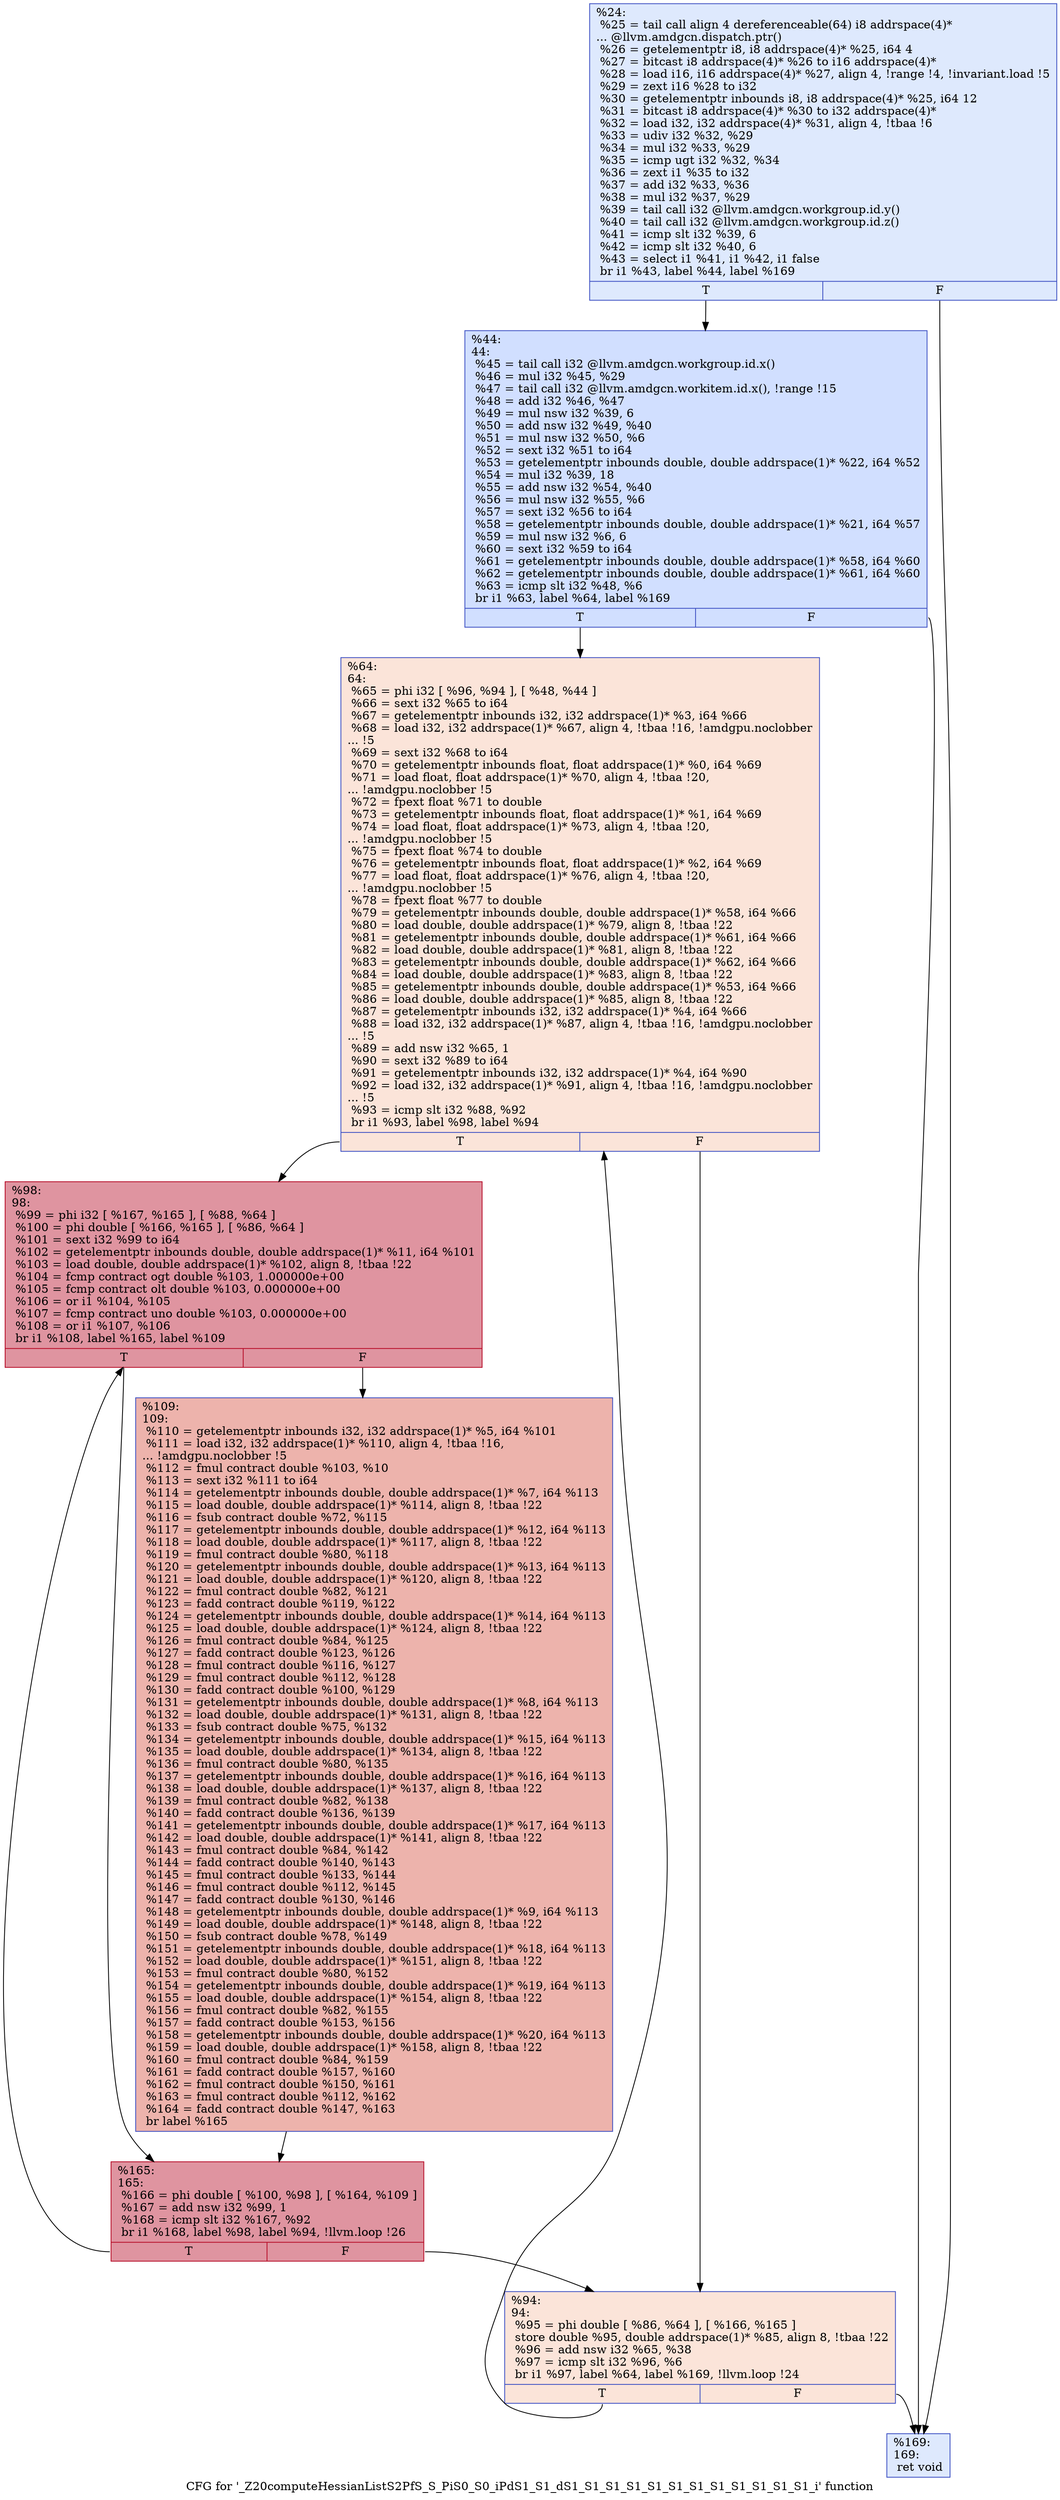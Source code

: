 digraph "CFG for '_Z20computeHessianListS2PfS_S_PiS0_S0_iPdS1_S1_dS1_S1_S1_S1_S1_S1_S1_S1_S1_S1_S1_S1_i' function" {
	label="CFG for '_Z20computeHessianListS2PfS_S_PiS0_S0_iPdS1_S1_dS1_S1_S1_S1_S1_S1_S1_S1_S1_S1_S1_S1_i' function";

	Node0x47f1660 [shape=record,color="#3d50c3ff", style=filled, fillcolor="#b5cdfa70",label="{%24:\l  %25 = tail call align 4 dereferenceable(64) i8 addrspace(4)*\l... @llvm.amdgcn.dispatch.ptr()\l  %26 = getelementptr i8, i8 addrspace(4)* %25, i64 4\l  %27 = bitcast i8 addrspace(4)* %26 to i16 addrspace(4)*\l  %28 = load i16, i16 addrspace(4)* %27, align 4, !range !4, !invariant.load !5\l  %29 = zext i16 %28 to i32\l  %30 = getelementptr inbounds i8, i8 addrspace(4)* %25, i64 12\l  %31 = bitcast i8 addrspace(4)* %30 to i32 addrspace(4)*\l  %32 = load i32, i32 addrspace(4)* %31, align 4, !tbaa !6\l  %33 = udiv i32 %32, %29\l  %34 = mul i32 %33, %29\l  %35 = icmp ugt i32 %32, %34\l  %36 = zext i1 %35 to i32\l  %37 = add i32 %33, %36\l  %38 = mul i32 %37, %29\l  %39 = tail call i32 @llvm.amdgcn.workgroup.id.y()\l  %40 = tail call i32 @llvm.amdgcn.workgroup.id.z()\l  %41 = icmp slt i32 %39, 6\l  %42 = icmp slt i32 %40, 6\l  %43 = select i1 %41, i1 %42, i1 false\l  br i1 %43, label %44, label %169\l|{<s0>T|<s1>F}}"];
	Node0x47f1660:s0 -> Node0x47f4b50;
	Node0x47f1660:s1 -> Node0x47f4be0;
	Node0x47f4b50 [shape=record,color="#3d50c3ff", style=filled, fillcolor="#96b7ff70",label="{%44:\l44:                                               \l  %45 = tail call i32 @llvm.amdgcn.workgroup.id.x()\l  %46 = mul i32 %45, %29\l  %47 = tail call i32 @llvm.amdgcn.workitem.id.x(), !range !15\l  %48 = add i32 %46, %47\l  %49 = mul nsw i32 %39, 6\l  %50 = add nsw i32 %49, %40\l  %51 = mul nsw i32 %50, %6\l  %52 = sext i32 %51 to i64\l  %53 = getelementptr inbounds double, double addrspace(1)* %22, i64 %52\l  %54 = mul i32 %39, 18\l  %55 = add nsw i32 %54, %40\l  %56 = mul nsw i32 %55, %6\l  %57 = sext i32 %56 to i64\l  %58 = getelementptr inbounds double, double addrspace(1)* %21, i64 %57\l  %59 = mul nsw i32 %6, 6\l  %60 = sext i32 %59 to i64\l  %61 = getelementptr inbounds double, double addrspace(1)* %58, i64 %60\l  %62 = getelementptr inbounds double, double addrspace(1)* %61, i64 %60\l  %63 = icmp slt i32 %48, %6\l  br i1 %63, label %64, label %169\l|{<s0>T|<s1>F}}"];
	Node0x47f4b50:s0 -> Node0x47f5c10;
	Node0x47f4b50:s1 -> Node0x47f4be0;
	Node0x47f5c10 [shape=record,color="#3d50c3ff", style=filled, fillcolor="#f5c1a970",label="{%64:\l64:                                               \l  %65 = phi i32 [ %96, %94 ], [ %48, %44 ]\l  %66 = sext i32 %65 to i64\l  %67 = getelementptr inbounds i32, i32 addrspace(1)* %3, i64 %66\l  %68 = load i32, i32 addrspace(1)* %67, align 4, !tbaa !16, !amdgpu.noclobber\l... !5\l  %69 = sext i32 %68 to i64\l  %70 = getelementptr inbounds float, float addrspace(1)* %0, i64 %69\l  %71 = load float, float addrspace(1)* %70, align 4, !tbaa !20,\l... !amdgpu.noclobber !5\l  %72 = fpext float %71 to double\l  %73 = getelementptr inbounds float, float addrspace(1)* %1, i64 %69\l  %74 = load float, float addrspace(1)* %73, align 4, !tbaa !20,\l... !amdgpu.noclobber !5\l  %75 = fpext float %74 to double\l  %76 = getelementptr inbounds float, float addrspace(1)* %2, i64 %69\l  %77 = load float, float addrspace(1)* %76, align 4, !tbaa !20,\l... !amdgpu.noclobber !5\l  %78 = fpext float %77 to double\l  %79 = getelementptr inbounds double, double addrspace(1)* %58, i64 %66\l  %80 = load double, double addrspace(1)* %79, align 8, !tbaa !22\l  %81 = getelementptr inbounds double, double addrspace(1)* %61, i64 %66\l  %82 = load double, double addrspace(1)* %81, align 8, !tbaa !22\l  %83 = getelementptr inbounds double, double addrspace(1)* %62, i64 %66\l  %84 = load double, double addrspace(1)* %83, align 8, !tbaa !22\l  %85 = getelementptr inbounds double, double addrspace(1)* %53, i64 %66\l  %86 = load double, double addrspace(1)* %85, align 8, !tbaa !22\l  %87 = getelementptr inbounds i32, i32 addrspace(1)* %4, i64 %66\l  %88 = load i32, i32 addrspace(1)* %87, align 4, !tbaa !16, !amdgpu.noclobber\l... !5\l  %89 = add nsw i32 %65, 1\l  %90 = sext i32 %89 to i64\l  %91 = getelementptr inbounds i32, i32 addrspace(1)* %4, i64 %90\l  %92 = load i32, i32 addrspace(1)* %91, align 4, !tbaa !16, !amdgpu.noclobber\l... !5\l  %93 = icmp slt i32 %88, %92\l  br i1 %93, label %98, label %94\l|{<s0>T|<s1>F}}"];
	Node0x47f5c10:s0 -> Node0x47f8d70;
	Node0x47f5c10:s1 -> Node0x47f4150;
	Node0x47f4150 [shape=record,color="#3d50c3ff", style=filled, fillcolor="#f5c1a970",label="{%94:\l94:                                               \l  %95 = phi double [ %86, %64 ], [ %166, %165 ]\l  store double %95, double addrspace(1)* %85, align 8, !tbaa !22\l  %96 = add nsw i32 %65, %38\l  %97 = icmp slt i32 %96, %6\l  br i1 %97, label %64, label %169, !llvm.loop !24\l|{<s0>T|<s1>F}}"];
	Node0x47f4150:s0 -> Node0x47f5c10;
	Node0x47f4150:s1 -> Node0x47f4be0;
	Node0x47f8d70 [shape=record,color="#b70d28ff", style=filled, fillcolor="#b70d2870",label="{%98:\l98:                                               \l  %99 = phi i32 [ %167, %165 ], [ %88, %64 ]\l  %100 = phi double [ %166, %165 ], [ %86, %64 ]\l  %101 = sext i32 %99 to i64\l  %102 = getelementptr inbounds double, double addrspace(1)* %11, i64 %101\l  %103 = load double, double addrspace(1)* %102, align 8, !tbaa !22\l  %104 = fcmp contract ogt double %103, 1.000000e+00\l  %105 = fcmp contract olt double %103, 0.000000e+00\l  %106 = or i1 %104, %105\l  %107 = fcmp contract uno double %103, 0.000000e+00\l  %108 = or i1 %107, %106\l  br i1 %108, label %165, label %109\l|{<s0>T|<s1>F}}"];
	Node0x47f8d70:s0 -> Node0x47f8eb0;
	Node0x47f8d70:s1 -> Node0x47fa380;
	Node0x47fa380 [shape=record,color="#3d50c3ff", style=filled, fillcolor="#d6524470",label="{%109:\l109:                                              \l  %110 = getelementptr inbounds i32, i32 addrspace(1)* %5, i64 %101\l  %111 = load i32, i32 addrspace(1)* %110, align 4, !tbaa !16,\l... !amdgpu.noclobber !5\l  %112 = fmul contract double %103, %10\l  %113 = sext i32 %111 to i64\l  %114 = getelementptr inbounds double, double addrspace(1)* %7, i64 %113\l  %115 = load double, double addrspace(1)* %114, align 8, !tbaa !22\l  %116 = fsub contract double %72, %115\l  %117 = getelementptr inbounds double, double addrspace(1)* %12, i64 %113\l  %118 = load double, double addrspace(1)* %117, align 8, !tbaa !22\l  %119 = fmul contract double %80, %118\l  %120 = getelementptr inbounds double, double addrspace(1)* %13, i64 %113\l  %121 = load double, double addrspace(1)* %120, align 8, !tbaa !22\l  %122 = fmul contract double %82, %121\l  %123 = fadd contract double %119, %122\l  %124 = getelementptr inbounds double, double addrspace(1)* %14, i64 %113\l  %125 = load double, double addrspace(1)* %124, align 8, !tbaa !22\l  %126 = fmul contract double %84, %125\l  %127 = fadd contract double %123, %126\l  %128 = fmul contract double %116, %127\l  %129 = fmul contract double %112, %128\l  %130 = fadd contract double %100, %129\l  %131 = getelementptr inbounds double, double addrspace(1)* %8, i64 %113\l  %132 = load double, double addrspace(1)* %131, align 8, !tbaa !22\l  %133 = fsub contract double %75, %132\l  %134 = getelementptr inbounds double, double addrspace(1)* %15, i64 %113\l  %135 = load double, double addrspace(1)* %134, align 8, !tbaa !22\l  %136 = fmul contract double %80, %135\l  %137 = getelementptr inbounds double, double addrspace(1)* %16, i64 %113\l  %138 = load double, double addrspace(1)* %137, align 8, !tbaa !22\l  %139 = fmul contract double %82, %138\l  %140 = fadd contract double %136, %139\l  %141 = getelementptr inbounds double, double addrspace(1)* %17, i64 %113\l  %142 = load double, double addrspace(1)* %141, align 8, !tbaa !22\l  %143 = fmul contract double %84, %142\l  %144 = fadd contract double %140, %143\l  %145 = fmul contract double %133, %144\l  %146 = fmul contract double %112, %145\l  %147 = fadd contract double %130, %146\l  %148 = getelementptr inbounds double, double addrspace(1)* %9, i64 %113\l  %149 = load double, double addrspace(1)* %148, align 8, !tbaa !22\l  %150 = fsub contract double %78, %149\l  %151 = getelementptr inbounds double, double addrspace(1)* %18, i64 %113\l  %152 = load double, double addrspace(1)* %151, align 8, !tbaa !22\l  %153 = fmul contract double %80, %152\l  %154 = getelementptr inbounds double, double addrspace(1)* %19, i64 %113\l  %155 = load double, double addrspace(1)* %154, align 8, !tbaa !22\l  %156 = fmul contract double %82, %155\l  %157 = fadd contract double %153, %156\l  %158 = getelementptr inbounds double, double addrspace(1)* %20, i64 %113\l  %159 = load double, double addrspace(1)* %158, align 8, !tbaa !22\l  %160 = fmul contract double %84, %159\l  %161 = fadd contract double %157, %160\l  %162 = fmul contract double %150, %161\l  %163 = fmul contract double %112, %162\l  %164 = fadd contract double %147, %163\l  br label %165\l}"];
	Node0x47fa380 -> Node0x47f8eb0;
	Node0x47f8eb0 [shape=record,color="#b70d28ff", style=filled, fillcolor="#b70d2870",label="{%165:\l165:                                              \l  %166 = phi double [ %100, %98 ], [ %164, %109 ]\l  %167 = add nsw i32 %99, 1\l  %168 = icmp slt i32 %167, %92\l  br i1 %168, label %98, label %94, !llvm.loop !26\l|{<s0>T|<s1>F}}"];
	Node0x47f8eb0:s0 -> Node0x47f8d70;
	Node0x47f8eb0:s1 -> Node0x47f4150;
	Node0x47f4be0 [shape=record,color="#3d50c3ff", style=filled, fillcolor="#b5cdfa70",label="{%169:\l169:                                              \l  ret void\l}"];
}
